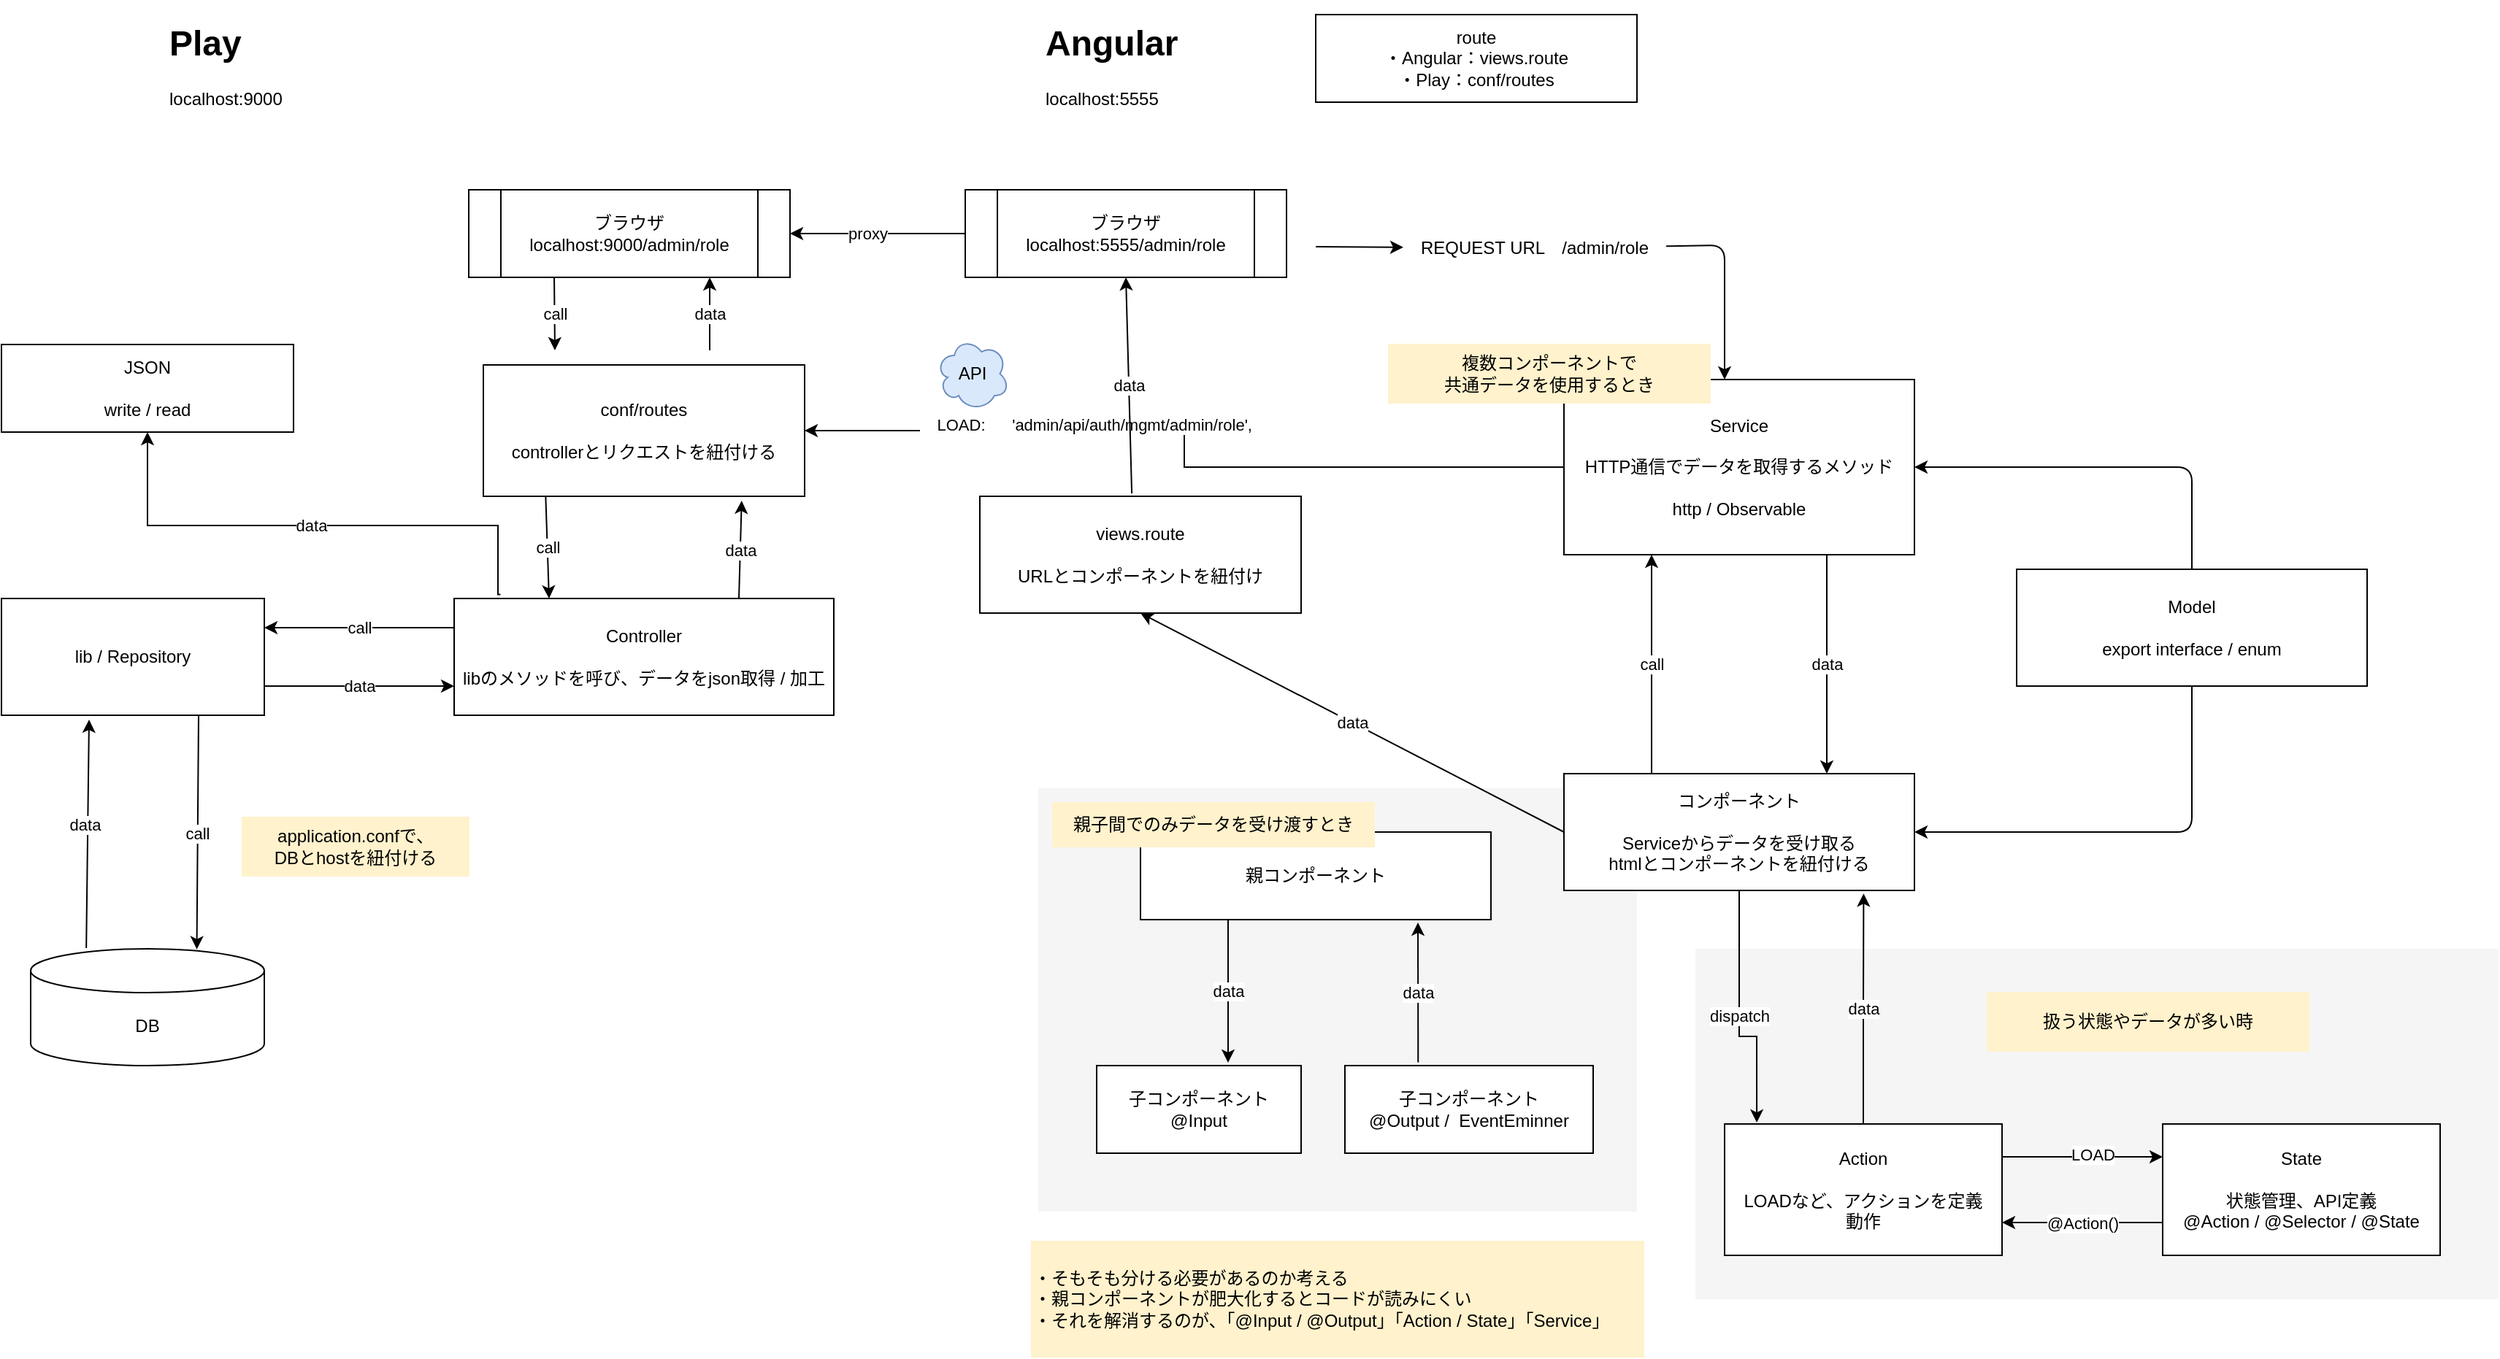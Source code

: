 <mxfile version="13.7.7" type="github">
  <diagram name="Page-1" id="2a216829-ef6e-dabb-86c1-c78162f3ba2b">
    <mxGraphModel dx="1730" dy="1089" grid="1" gridSize="10" guides="1" tooltips="1" connect="1" arrows="1" fold="1" page="1" pageScale="1" pageWidth="850" pageHeight="1100" background="#ffffff" math="0" shadow="0">
      <root>
        <mxCell id="0" />
        <mxCell id="1" parent="0" />
        <mxCell id="CnboAYnCzXFf1EVNnjbt-21" value="" style="rounded=0;whiteSpace=wrap;html=1;fillColor=#f5f5f5;fontColor=#333333;strokeColor=none;" vertex="1" parent="1">
          <mxGeometry x="850" y="570" width="410" height="290" as="geometry" />
        </mxCell>
        <mxCell id="CnboAYnCzXFf1EVNnjbt-3" value="" style="rounded=0;whiteSpace=wrap;html=1;fillColor=#f5f5f5;fontColor=#333333;strokeColor=none;" vertex="1" parent="1">
          <mxGeometry x="1300" y="680" width="550" height="240" as="geometry" />
        </mxCell>
        <mxCell id="kIRwwmv4vXCAAxYEJwXd-5" value="&lt;h1&gt;Play&lt;/h1&gt;&lt;p&gt;localhost:9000&lt;/p&gt;" style="text;html=1;strokeColor=none;fillColor=none;spacing=5;spacingTop=-20;whiteSpace=wrap;overflow=hidden;rounded=0;" parent="1" vertex="1">
          <mxGeometry x="250" y="40" width="190" height="70" as="geometry" />
        </mxCell>
        <mxCell id="kIRwwmv4vXCAAxYEJwXd-6" value="&lt;h1&gt;Angular&lt;/h1&gt;&lt;p&gt;localhost:5555&lt;/p&gt;" style="text;html=1;strokeColor=none;fillColor=none;spacing=5;spacingTop=-20;whiteSpace=wrap;overflow=hidden;rounded=0;" parent="1" vertex="1">
          <mxGeometry x="850" y="40" width="190" height="70" as="geometry" />
        </mxCell>
        <mxCell id="kIRwwmv4vXCAAxYEJwXd-9" value="ブラウザ&lt;br&gt;localhost:5555/admin/role" style="shape=process;whiteSpace=wrap;html=1;backgroundOutline=1;" parent="1" vertex="1">
          <mxGeometry x="800" y="160" width="220" height="60" as="geometry" />
        </mxCell>
        <mxCell id="kIRwwmv4vXCAAxYEJwXd-15" value="" style="endArrow=classic;html=1;" parent="1" source="kIRwwmv4vXCAAxYEJwXd-14" edge="1">
          <mxGeometry width="50" height="50" relative="1" as="geometry">
            <mxPoint x="1040" y="198" as="sourcePoint" />
            <mxPoint x="1320" y="290" as="targetPoint" />
            <Array as="points">
              <mxPoint x="1320" y="198" />
            </Array>
          </mxGeometry>
        </mxCell>
        <mxCell id="CnboAYnCzXFf1EVNnjbt-1" value="dispatch" style="edgeStyle=orthogonalEdgeStyle;rounded=0;orthogonalLoop=1;jettySize=auto;html=1;exitX=0.5;exitY=1;exitDx=0;exitDy=0;entryX=0.116;entryY=-0.011;entryDx=0;entryDy=0;entryPerimeter=0;" edge="1" parent="1" source="kIRwwmv4vXCAAxYEJwXd-16" target="0MRuWFr10m5aBKBqAMy3-18">
          <mxGeometry relative="1" as="geometry">
            <mxPoint x="1390" y="790" as="targetPoint" />
            <Array as="points">
              <mxPoint x="1330" y="740" />
              <mxPoint x="1342" y="740" />
            </Array>
          </mxGeometry>
        </mxCell>
        <mxCell id="kIRwwmv4vXCAAxYEJwXd-16" value="コンポーネント&lt;br&gt;&lt;br&gt;Serviceからデータを受け取る&lt;br&gt;htmlとコンポーネントを紐付ける" style="rounded=0;whiteSpace=wrap;html=1;" parent="1" vertex="1">
          <mxGeometry x="1210" y="560" width="240" height="80" as="geometry" />
        </mxCell>
        <mxCell id="kIRwwmv4vXCAAxYEJwXd-19" value="Model&lt;br&gt;&lt;br&gt;export interface / enum" style="rounded=0;whiteSpace=wrap;html=1;" parent="1" vertex="1">
          <mxGeometry x="1520" y="420" width="240" height="80" as="geometry" />
        </mxCell>
        <mxCell id="CnboAYnCzXFf1EVNnjbt-10" style="edgeStyle=orthogonalEdgeStyle;rounded=0;orthogonalLoop=1;jettySize=auto;html=1;exitX=0;exitY=0.5;exitDx=0;exitDy=0;entryX=1;entryY=0.5;entryDx=0;entryDy=0;" edge="1" parent="1" source="kIRwwmv4vXCAAxYEJwXd-20" target="0MRuWFr10m5aBKBqAMy3-20">
          <mxGeometry relative="1" as="geometry">
            <mxPoint x="680" y="530" as="targetPoint" />
          </mxGeometry>
        </mxCell>
        <mxCell id="CnboAYnCzXFf1EVNnjbt-14" value="&lt;div&gt;&amp;nbsp; &amp;nbsp; LOAD:&amp;nbsp; &amp;nbsp; &amp;nbsp; &#39;admin/api/auth/mgmt/admin/role&#39;,&lt;/div&gt;" style="edgeLabel;html=1;align=center;verticalAlign=middle;resizable=0;points=[];fillColor=#D4E1F5;strokeColor=#99CCFF;shadow=1;labelBackgroundColor=#FFFFFF;" vertex="1" connectable="0" parent="CnboAYnCzXFf1EVNnjbt-10">
          <mxGeometry x="0.295" y="-4" relative="1" as="geometry">
            <mxPoint as="offset" />
          </mxGeometry>
        </mxCell>
        <mxCell id="kIRwwmv4vXCAAxYEJwXd-20" value="Service&lt;br&gt;&lt;br&gt;HTTP通信でデータを取得するメソッド&lt;br&gt;&lt;br&gt;http / Observable" style="rounded=0;whiteSpace=wrap;html=1;" parent="1" vertex="1">
          <mxGeometry x="1210" y="290" width="240" height="120" as="geometry" />
        </mxCell>
        <mxCell id="kIRwwmv4vXCAAxYEJwXd-24" value="call" style="endArrow=classic;html=1;entryX=0.25;entryY=1;entryDx=0;entryDy=0;" parent="1" target="kIRwwmv4vXCAAxYEJwXd-20" edge="1">
          <mxGeometry relative="1" as="geometry">
            <mxPoint x="1270" y="560" as="sourcePoint" />
            <mxPoint x="1110" y="580" as="targetPoint" />
          </mxGeometry>
        </mxCell>
        <mxCell id="kIRwwmv4vXCAAxYEJwXd-28" value="data" style="endArrow=classic;html=1;exitX=0.75;exitY=1;exitDx=0;exitDy=0;entryX=0.75;entryY=0;entryDx=0;entryDy=0;" parent="1" source="kIRwwmv4vXCAAxYEJwXd-20" target="kIRwwmv4vXCAAxYEJwXd-16" edge="1">
          <mxGeometry relative="1" as="geometry">
            <mxPoint x="1110" y="620" as="sourcePoint" />
            <mxPoint x="1350" y="520" as="targetPoint" />
          </mxGeometry>
        </mxCell>
        <mxCell id="kIRwwmv4vXCAAxYEJwXd-14" value="REQUEST URL　/admin/role" style="text;html=1;strokeColor=none;fillColor=none;align=center;verticalAlign=middle;whiteSpace=wrap;rounded=0;" parent="1" vertex="1">
          <mxGeometry x="1100" y="180" width="180" height="40" as="geometry" />
        </mxCell>
        <mxCell id="kIRwwmv4vXCAAxYEJwXd-30" value="" style="endArrow=classic;html=1;" parent="1" target="kIRwwmv4vXCAAxYEJwXd-14" edge="1">
          <mxGeometry width="50" height="50" relative="1" as="geometry">
            <mxPoint x="1040" y="199" as="sourcePoint" />
            <mxPoint x="1320" y="290" as="targetPoint" />
            <Array as="points" />
          </mxGeometry>
        </mxCell>
        <mxCell id="0MRuWFr10m5aBKBqAMy3-29" value="call" style="edgeStyle=none;rounded=0;orthogonalLoop=1;jettySize=auto;html=1;exitX=0;exitY=0.25;exitDx=0;exitDy=0;entryX=1;entryY=0.25;entryDx=0;entryDy=0;" parent="1" source="kIRwwmv4vXCAAxYEJwXd-32" target="0MRuWFr10m5aBKBqAMy3-28" edge="1">
          <mxGeometry relative="1" as="geometry" />
        </mxCell>
        <mxCell id="0MRuWFr10m5aBKBqAMy3-38" value="data" style="edgeStyle=none;rounded=0;orthogonalLoop=1;jettySize=auto;html=1;exitX=0.75;exitY=0;exitDx=0;exitDy=0;entryX=0.804;entryY=1.033;entryDx=0;entryDy=0;entryPerimeter=0;" parent="1" source="kIRwwmv4vXCAAxYEJwXd-32" target="0MRuWFr10m5aBKBqAMy3-20" edge="1">
          <mxGeometry relative="1" as="geometry">
            <mxPoint x="644" y="400" as="targetPoint" />
          </mxGeometry>
        </mxCell>
        <mxCell id="k5uxpjUuvU6zf0auNCVZ-4" value="data" style="edgeStyle=orthogonalEdgeStyle;rounded=0;orthogonalLoop=1;jettySize=auto;html=1;entryX=0.5;entryY=1;entryDx=0;entryDy=0;exitX=0.122;exitY=-0.035;exitDx=0;exitDy=0;exitPerimeter=0;" parent="1" source="kIRwwmv4vXCAAxYEJwXd-32" target="k5uxpjUuvU6zf0auNCVZ-1" edge="1">
          <mxGeometry relative="1" as="geometry">
            <mxPoint x="480" y="430" as="sourcePoint" />
            <Array as="points">
              <mxPoint x="480" y="437" />
              <mxPoint x="480" y="390" />
              <mxPoint x="240" y="390" />
            </Array>
          </mxGeometry>
        </mxCell>
        <mxCell id="kIRwwmv4vXCAAxYEJwXd-32" value="Controller&lt;br&gt;&lt;br&gt;libのメソッドを呼び、データをjson取得 / 加工" style="rounded=0;whiteSpace=wrap;html=1;" parent="1" vertex="1">
          <mxGeometry x="450" y="440" width="260" height="80" as="geometry" />
        </mxCell>
        <mxCell id="0MRuWFr10m5aBKBqAMy3-1" value="" style="endArrow=classic;html=1;entryX=1;entryY=0.5;entryDx=0;entryDy=0;exitX=0.5;exitY=0;exitDx=0;exitDy=0;" parent="1" source="kIRwwmv4vXCAAxYEJwXd-19" target="kIRwwmv4vXCAAxYEJwXd-20" edge="1">
          <mxGeometry width="50" height="50" relative="1" as="geometry">
            <mxPoint x="1560" y="360" as="sourcePoint" />
            <mxPoint x="1610" y="310" as="targetPoint" />
            <Array as="points">
              <mxPoint x="1640" y="350" />
            </Array>
          </mxGeometry>
        </mxCell>
        <mxCell id="0MRuWFr10m5aBKBqAMy3-2" value="" style="endArrow=classic;html=1;entryX=1;entryY=0.5;entryDx=0;entryDy=0;exitX=0.5;exitY=1;exitDx=0;exitDy=0;" parent="1" source="kIRwwmv4vXCAAxYEJwXd-19" target="kIRwwmv4vXCAAxYEJwXd-16" edge="1">
          <mxGeometry width="50" height="50" relative="1" as="geometry">
            <mxPoint x="1600" y="690" as="sourcePoint" />
            <mxPoint x="1650" y="640" as="targetPoint" />
            <Array as="points">
              <mxPoint x="1640" y="600" />
            </Array>
          </mxGeometry>
        </mxCell>
        <mxCell id="0MRuWFr10m5aBKBqAMy3-3" value="" style="endArrow=classic;html=1;exitX=0.473;exitY=-0.025;exitDx=0;exitDy=0;entryX=0.5;entryY=1;entryDx=0;entryDy=0;exitPerimeter=0;" parent="1" source="kIRwwmv4vXCAAxYEJwXd-12" target="kIRwwmv4vXCAAxYEJwXd-9" edge="1">
          <mxGeometry relative="1" as="geometry">
            <mxPoint x="1150" y="620" as="sourcePoint" />
            <mxPoint x="1121" y="599" as="targetPoint" />
          </mxGeometry>
        </mxCell>
        <mxCell id="0MRuWFr10m5aBKBqAMy3-4" value="data" style="edgeLabel;resizable=0;html=1;align=center;verticalAlign=middle;" parent="0MRuWFr10m5aBKBqAMy3-3" connectable="0" vertex="1">
          <mxGeometry relative="1" as="geometry" />
        </mxCell>
        <mxCell id="0MRuWFr10m5aBKBqAMy3-5" value="親コンポーネント" style="rounded=0;whiteSpace=wrap;html=1;" parent="1" vertex="1">
          <mxGeometry x="920" y="600" width="240" height="60" as="geometry" />
        </mxCell>
        <mxCell id="0MRuWFr10m5aBKBqAMy3-6" value="子コンポーネント&lt;br&gt;@Input" style="rounded=0;whiteSpace=wrap;html=1;" parent="1" vertex="1">
          <mxGeometry x="890" y="760" width="140" height="60" as="geometry" />
        </mxCell>
        <mxCell id="0MRuWFr10m5aBKBqAMy3-7" value="子コンポーネント&lt;br&gt;@Output /&amp;nbsp; EventEminner" style="rounded=0;whiteSpace=wrap;html=1;" parent="1" vertex="1">
          <mxGeometry x="1060" y="760" width="170" height="60" as="geometry" />
        </mxCell>
        <mxCell id="0MRuWFr10m5aBKBqAMy3-8" value="" style="endArrow=classic;html=1;exitX=0.25;exitY=1;exitDx=0;exitDy=0;" parent="1" source="0MRuWFr10m5aBKBqAMy3-5" edge="1">
          <mxGeometry relative="1" as="geometry">
            <mxPoint x="860" y="680" as="sourcePoint" />
            <mxPoint x="980" y="758" as="targetPoint" />
          </mxGeometry>
        </mxCell>
        <mxCell id="0MRuWFr10m5aBKBqAMy3-9" value="data" style="edgeLabel;resizable=0;html=1;align=center;verticalAlign=middle;" parent="0MRuWFr10m5aBKBqAMy3-8" connectable="0" vertex="1">
          <mxGeometry relative="1" as="geometry" />
        </mxCell>
        <mxCell id="0MRuWFr10m5aBKBqAMy3-10" value="" style="endArrow=classic;html=1;exitX=0.295;exitY=-0.037;exitDx=0;exitDy=0;exitPerimeter=0;" parent="1" source="0MRuWFr10m5aBKBqAMy3-7" edge="1">
          <mxGeometry relative="1" as="geometry">
            <mxPoint x="1100" y="690" as="sourcePoint" />
            <mxPoint x="1110" y="662" as="targetPoint" />
          </mxGeometry>
        </mxCell>
        <mxCell id="0MRuWFr10m5aBKBqAMy3-11" value="data" style="edgeLabel;resizable=0;html=1;align=center;verticalAlign=middle;" parent="0MRuWFr10m5aBKBqAMy3-10" connectable="0" vertex="1">
          <mxGeometry relative="1" as="geometry" />
        </mxCell>
        <mxCell id="0MRuWFr10m5aBKBqAMy3-12" value="親子間でのみデータを受け渡すとき" style="text;html=1;strokeColor=#FFF2CC;fillColor=#FFF2CC;align=center;verticalAlign=middle;whiteSpace=wrap;rounded=0;" parent="1" vertex="1">
          <mxGeometry x="860" y="580" width="220" height="30" as="geometry" />
        </mxCell>
        <mxCell id="0MRuWFr10m5aBKBqAMy3-15" value="複数コンポーネントで&lt;br&gt;共通データを使用するとき" style="text;html=1;strokeColor=#FFF2CC;fillColor=#FFF2CC;align=center;verticalAlign=middle;whiteSpace=wrap;rounded=0;" parent="1" vertex="1">
          <mxGeometry x="1090" y="266" width="220" height="40" as="geometry" />
        </mxCell>
        <mxCell id="CnboAYnCzXFf1EVNnjbt-5" value="@Action()" style="edgeStyle=orthogonalEdgeStyle;rounded=0;orthogonalLoop=1;jettySize=auto;html=1;exitX=0;exitY=0.75;exitDx=0;exitDy=0;entryX=1;entryY=0.75;entryDx=0;entryDy=0;" edge="1" parent="1" source="0MRuWFr10m5aBKBqAMy3-17" target="0MRuWFr10m5aBKBqAMy3-18">
          <mxGeometry relative="1" as="geometry" />
        </mxCell>
        <mxCell id="0MRuWFr10m5aBKBqAMy3-17" value="State&lt;br&gt;&lt;br&gt;状態管理、API定義&lt;br&gt;@Action / @Selector / @State&lt;br&gt;" style="rounded=0;whiteSpace=wrap;html=1;" parent="1" vertex="1">
          <mxGeometry x="1620" y="800" width="190" height="90" as="geometry" />
        </mxCell>
        <mxCell id="CnboAYnCzXFf1EVNnjbt-2" value="data" style="edgeStyle=orthogonalEdgeStyle;rounded=0;orthogonalLoop=1;jettySize=auto;html=1;exitX=0.5;exitY=0;exitDx=0;exitDy=0;entryX=0.855;entryY=1.027;entryDx=0;entryDy=0;entryPerimeter=0;" edge="1" parent="1" source="0MRuWFr10m5aBKBqAMy3-18" target="kIRwwmv4vXCAAxYEJwXd-16">
          <mxGeometry relative="1" as="geometry" />
        </mxCell>
        <mxCell id="CnboAYnCzXFf1EVNnjbt-6" style="edgeStyle=orthogonalEdgeStyle;rounded=0;orthogonalLoop=1;jettySize=auto;html=1;exitX=1;exitY=0.25;exitDx=0;exitDy=0;entryX=0;entryY=0.25;entryDx=0;entryDy=0;" edge="1" parent="1" source="0MRuWFr10m5aBKBqAMy3-18" target="0MRuWFr10m5aBKBqAMy3-17">
          <mxGeometry relative="1" as="geometry" />
        </mxCell>
        <mxCell id="CnboAYnCzXFf1EVNnjbt-7" value="LOAD" style="edgeLabel;html=1;align=center;verticalAlign=middle;resizable=0;points=[];" vertex="1" connectable="0" parent="CnboAYnCzXFf1EVNnjbt-6">
          <mxGeometry x="0.122" y="2" relative="1" as="geometry">
            <mxPoint as="offset" />
          </mxGeometry>
        </mxCell>
        <mxCell id="0MRuWFr10m5aBKBqAMy3-18" value="Action&lt;br&gt;&lt;br&gt;LOADなど、アクションを定義&lt;br&gt;動作" style="rounded=0;whiteSpace=wrap;html=1;" parent="1" vertex="1">
          <mxGeometry x="1320" y="800" width="190" height="90" as="geometry" />
        </mxCell>
        <mxCell id="0MRuWFr10m5aBKBqAMy3-19" value="扱う状態やデータが多い時" style="text;html=1;strokeColor=#FFF2CC;fillColor=#FFF2CC;align=center;verticalAlign=middle;whiteSpace=wrap;rounded=0;" parent="1" vertex="1">
          <mxGeometry x="1500" y="710" width="220" height="40" as="geometry" />
        </mxCell>
        <mxCell id="0MRuWFr10m5aBKBqAMy3-27" value="data" style="edgeStyle=none;rounded=0;orthogonalLoop=1;jettySize=auto;html=1;entryX=0.75;entryY=1;entryDx=0;entryDy=0;" parent="1" target="0MRuWFr10m5aBKBqAMy3-22" edge="1">
          <mxGeometry relative="1" as="geometry">
            <mxPoint x="625" y="270" as="sourcePoint" />
          </mxGeometry>
        </mxCell>
        <mxCell id="0MRuWFr10m5aBKBqAMy3-37" value="call" style="edgeStyle=none;rounded=0;orthogonalLoop=1;jettySize=auto;html=1;entryX=0.25;entryY=0;entryDx=0;entryDy=0;exitX=0.194;exitY=1.003;exitDx=0;exitDy=0;exitPerimeter=0;" parent="1" source="0MRuWFr10m5aBKBqAMy3-20" target="kIRwwmv4vXCAAxYEJwXd-32" edge="1">
          <mxGeometry relative="1" as="geometry">
            <mxPoint x="515" y="390" as="sourcePoint" />
          </mxGeometry>
        </mxCell>
        <mxCell id="0MRuWFr10m5aBKBqAMy3-20" value="conf/routes&lt;br&gt;&lt;br&gt;controllerとリクエストを紐付ける" style="rounded=0;whiteSpace=wrap;html=1;" parent="1" vertex="1">
          <mxGeometry x="470" y="280" width="220" height="90" as="geometry" />
        </mxCell>
        <mxCell id="0MRuWFr10m5aBKBqAMy3-22" value="ブラウザ&lt;br&gt;localhost:9000/admin/role" style="shape=process;whiteSpace=wrap;html=1;backgroundOutline=1;" parent="1" vertex="1">
          <mxGeometry x="460" y="160" width="220" height="60" as="geometry" />
        </mxCell>
        <mxCell id="0MRuWFr10m5aBKBqAMy3-26" value="call" style="endArrow=classic;html=1;exitX=0.266;exitY=1.002;exitDx=0;exitDy=0;exitPerimeter=0;" parent="1" source="0MRuWFr10m5aBKBqAMy3-22" edge="1">
          <mxGeometry width="50" height="50" relative="1" as="geometry">
            <mxPoint x="470" y="320" as="sourcePoint" />
            <mxPoint x="519" y="270" as="targetPoint" />
          </mxGeometry>
        </mxCell>
        <mxCell id="0MRuWFr10m5aBKBqAMy3-30" value="data" style="edgeStyle=none;rounded=0;orthogonalLoop=1;jettySize=auto;html=1;exitX=1;exitY=0.75;exitDx=0;exitDy=0;entryX=0;entryY=0.75;entryDx=0;entryDy=0;" parent="1" source="0MRuWFr10m5aBKBqAMy3-28" target="kIRwwmv4vXCAAxYEJwXd-32" edge="1">
          <mxGeometry relative="1" as="geometry" />
        </mxCell>
        <mxCell id="0MRuWFr10m5aBKBqAMy3-33" style="edgeStyle=none;rounded=0;orthogonalLoop=1;jettySize=auto;html=1;exitX=0.75;exitY=1;exitDx=0;exitDy=0;entryX=0.711;entryY=0.004;entryDx=0;entryDy=0;entryPerimeter=0;" parent="1" source="0MRuWFr10m5aBKBqAMy3-28" target="0MRuWFr10m5aBKBqAMy3-31" edge="1">
          <mxGeometry relative="1" as="geometry" />
        </mxCell>
        <mxCell id="0MRuWFr10m5aBKBqAMy3-35" value="call" style="edgeLabel;html=1;align=center;verticalAlign=middle;resizable=0;points=[];" parent="0MRuWFr10m5aBKBqAMy3-33" vertex="1" connectable="0">
          <mxGeometry x="0.002" y="-1" relative="1" as="geometry">
            <mxPoint as="offset" />
          </mxGeometry>
        </mxCell>
        <mxCell id="0MRuWFr10m5aBKBqAMy3-28" value="lib / Repository" style="rounded=0;whiteSpace=wrap;html=1;" parent="1" vertex="1">
          <mxGeometry x="140" y="440" width="180" height="80" as="geometry" />
        </mxCell>
        <mxCell id="0MRuWFr10m5aBKBqAMy3-32" style="edgeStyle=none;rounded=0;orthogonalLoop=1;jettySize=auto;html=1;exitX=0.238;exitY=-0.006;exitDx=0;exitDy=0;exitPerimeter=0;" parent="1" source="0MRuWFr10m5aBKBqAMy3-31" edge="1">
          <mxGeometry relative="1" as="geometry">
            <mxPoint x="200" y="523" as="targetPoint" />
          </mxGeometry>
        </mxCell>
        <mxCell id="0MRuWFr10m5aBKBqAMy3-34" value="data" style="edgeLabel;html=1;align=center;verticalAlign=middle;resizable=0;points=[];" parent="0MRuWFr10m5aBKBqAMy3-32" vertex="1" connectable="0">
          <mxGeometry x="0.086" y="2" relative="1" as="geometry">
            <mxPoint as="offset" />
          </mxGeometry>
        </mxCell>
        <mxCell id="0MRuWFr10m5aBKBqAMy3-31" value="DB" style="shape=cylinder3;whiteSpace=wrap;html=1;boundedLbl=1;backgroundOutline=1;size=15;rounded=0;" parent="1" vertex="1">
          <mxGeometry x="160" y="680" width="160" height="80" as="geometry" />
        </mxCell>
        <mxCell id="0MRuWFr10m5aBKBqAMy3-36" value="application.confで、&lt;br&gt;DBとhostを紐付ける" style="text;html=1;strokeColor=#FFF2CC;align=center;verticalAlign=middle;whiteSpace=wrap;rounded=0;fillColor=#FFF2CC;" parent="1" vertex="1">
          <mxGeometry x="305" y="590" width="155" height="40" as="geometry" />
        </mxCell>
        <mxCell id="0MRuWFr10m5aBKBqAMy3-39" value="API" style="ellipse;shape=cloud;whiteSpace=wrap;html=1;rounded=0;strokeColor=#6c8ebf;fillColor=#dae8fc;" parent="1" vertex="1">
          <mxGeometry x="780" y="261" width="50" height="50" as="geometry" />
        </mxCell>
        <mxCell id="kIRwwmv4vXCAAxYEJwXd-12" value="views.route&lt;br&gt;&lt;br&gt;URLとコンポーネントを紐付け" style="rounded=0;whiteSpace=wrap;html=1;" parent="1" vertex="1">
          <mxGeometry x="810" y="370" width="220" height="80" as="geometry" />
        </mxCell>
        <mxCell id="0MRuWFr10m5aBKBqAMy3-43" value="" style="endArrow=classic;html=1;exitX=0;exitY=0.5;exitDx=0;exitDy=0;entryX=0.5;entryY=1;entryDx=0;entryDy=0;" parent="1" source="kIRwwmv4vXCAAxYEJwXd-16" target="kIRwwmv4vXCAAxYEJwXd-12" edge="1">
          <mxGeometry relative="1" as="geometry">
            <mxPoint x="1210" y="600" as="sourcePoint" />
            <mxPoint x="910" y="220" as="targetPoint" />
          </mxGeometry>
        </mxCell>
        <mxCell id="0MRuWFr10m5aBKBqAMy3-44" value="data" style="edgeLabel;resizable=0;html=1;align=center;verticalAlign=middle;" parent="0MRuWFr10m5aBKBqAMy3-43" connectable="0" vertex="1">
          <mxGeometry relative="1" as="geometry" />
        </mxCell>
        <mxCell id="k5uxpjUuvU6zf0auNCVZ-1" value="JSON&lt;br&gt;&lt;br&gt;write / read" style="rounded=0;whiteSpace=wrap;html=1;" parent="1" vertex="1">
          <mxGeometry x="140" y="266" width="200" height="60" as="geometry" />
        </mxCell>
        <mxCell id="CnboAYnCzXFf1EVNnjbt-12" value="route&lt;br&gt;・Angular：views.route&lt;br&gt;・Play：conf/routes" style="rounded=0;whiteSpace=wrap;html=1;" vertex="1" parent="1">
          <mxGeometry x="1040" y="40" width="220" height="60" as="geometry" />
        </mxCell>
        <mxCell id="CnboAYnCzXFf1EVNnjbt-15" value="" style="endArrow=classic;html=1;exitX=0;exitY=0.5;exitDx=0;exitDy=0;entryX=1;entryY=0.5;entryDx=0;entryDy=0;" edge="1" parent="1" source="kIRwwmv4vXCAAxYEJwXd-9" target="0MRuWFr10m5aBKBqAMy3-22">
          <mxGeometry width="50" height="50" relative="1" as="geometry">
            <mxPoint x="710" y="160" as="sourcePoint" />
            <mxPoint x="760" y="110" as="targetPoint" />
          </mxGeometry>
        </mxCell>
        <mxCell id="CnboAYnCzXFf1EVNnjbt-16" value="proxy" style="edgeLabel;html=1;align=center;verticalAlign=middle;resizable=0;points=[];" vertex="1" connectable="0" parent="CnboAYnCzXFf1EVNnjbt-15">
          <mxGeometry x="0.117" relative="1" as="geometry">
            <mxPoint as="offset" />
          </mxGeometry>
        </mxCell>
        <mxCell id="CnboAYnCzXFf1EVNnjbt-17" value="・そもそも分ける必要があるのか考える&lt;br&gt;・親コンポーネントが肥大化するとコードが読みにくい&lt;br&gt;・それを解消するのが、「@Input / @Output」「Action / State」「Service」" style="text;html=1;strokeColor=none;fillColor=#FFF2CC;align=left;verticalAlign=middle;whiteSpace=wrap;rounded=0;labelBackgroundColor=#FFF2CC;" vertex="1" parent="1">
          <mxGeometry x="845" y="880" width="420" height="80" as="geometry" />
        </mxCell>
      </root>
    </mxGraphModel>
  </diagram>
</mxfile>
